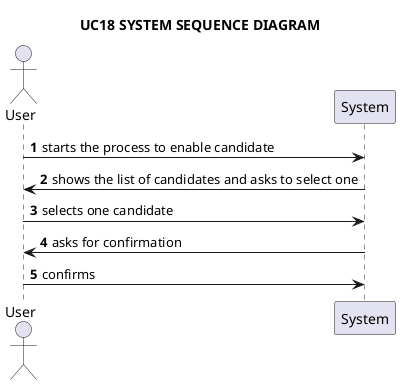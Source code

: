 @startuml

title UC18 SYSTEM SEQUENCE DIAGRAM

autonumber

actor User as u
participant System as s

u -> s: starts the process to enable candidate

s -> u: shows the list of candidates and asks to select one

u -> s: selects one candidate

s -> u: asks for confirmation

u -> s: confirms

@enduml
